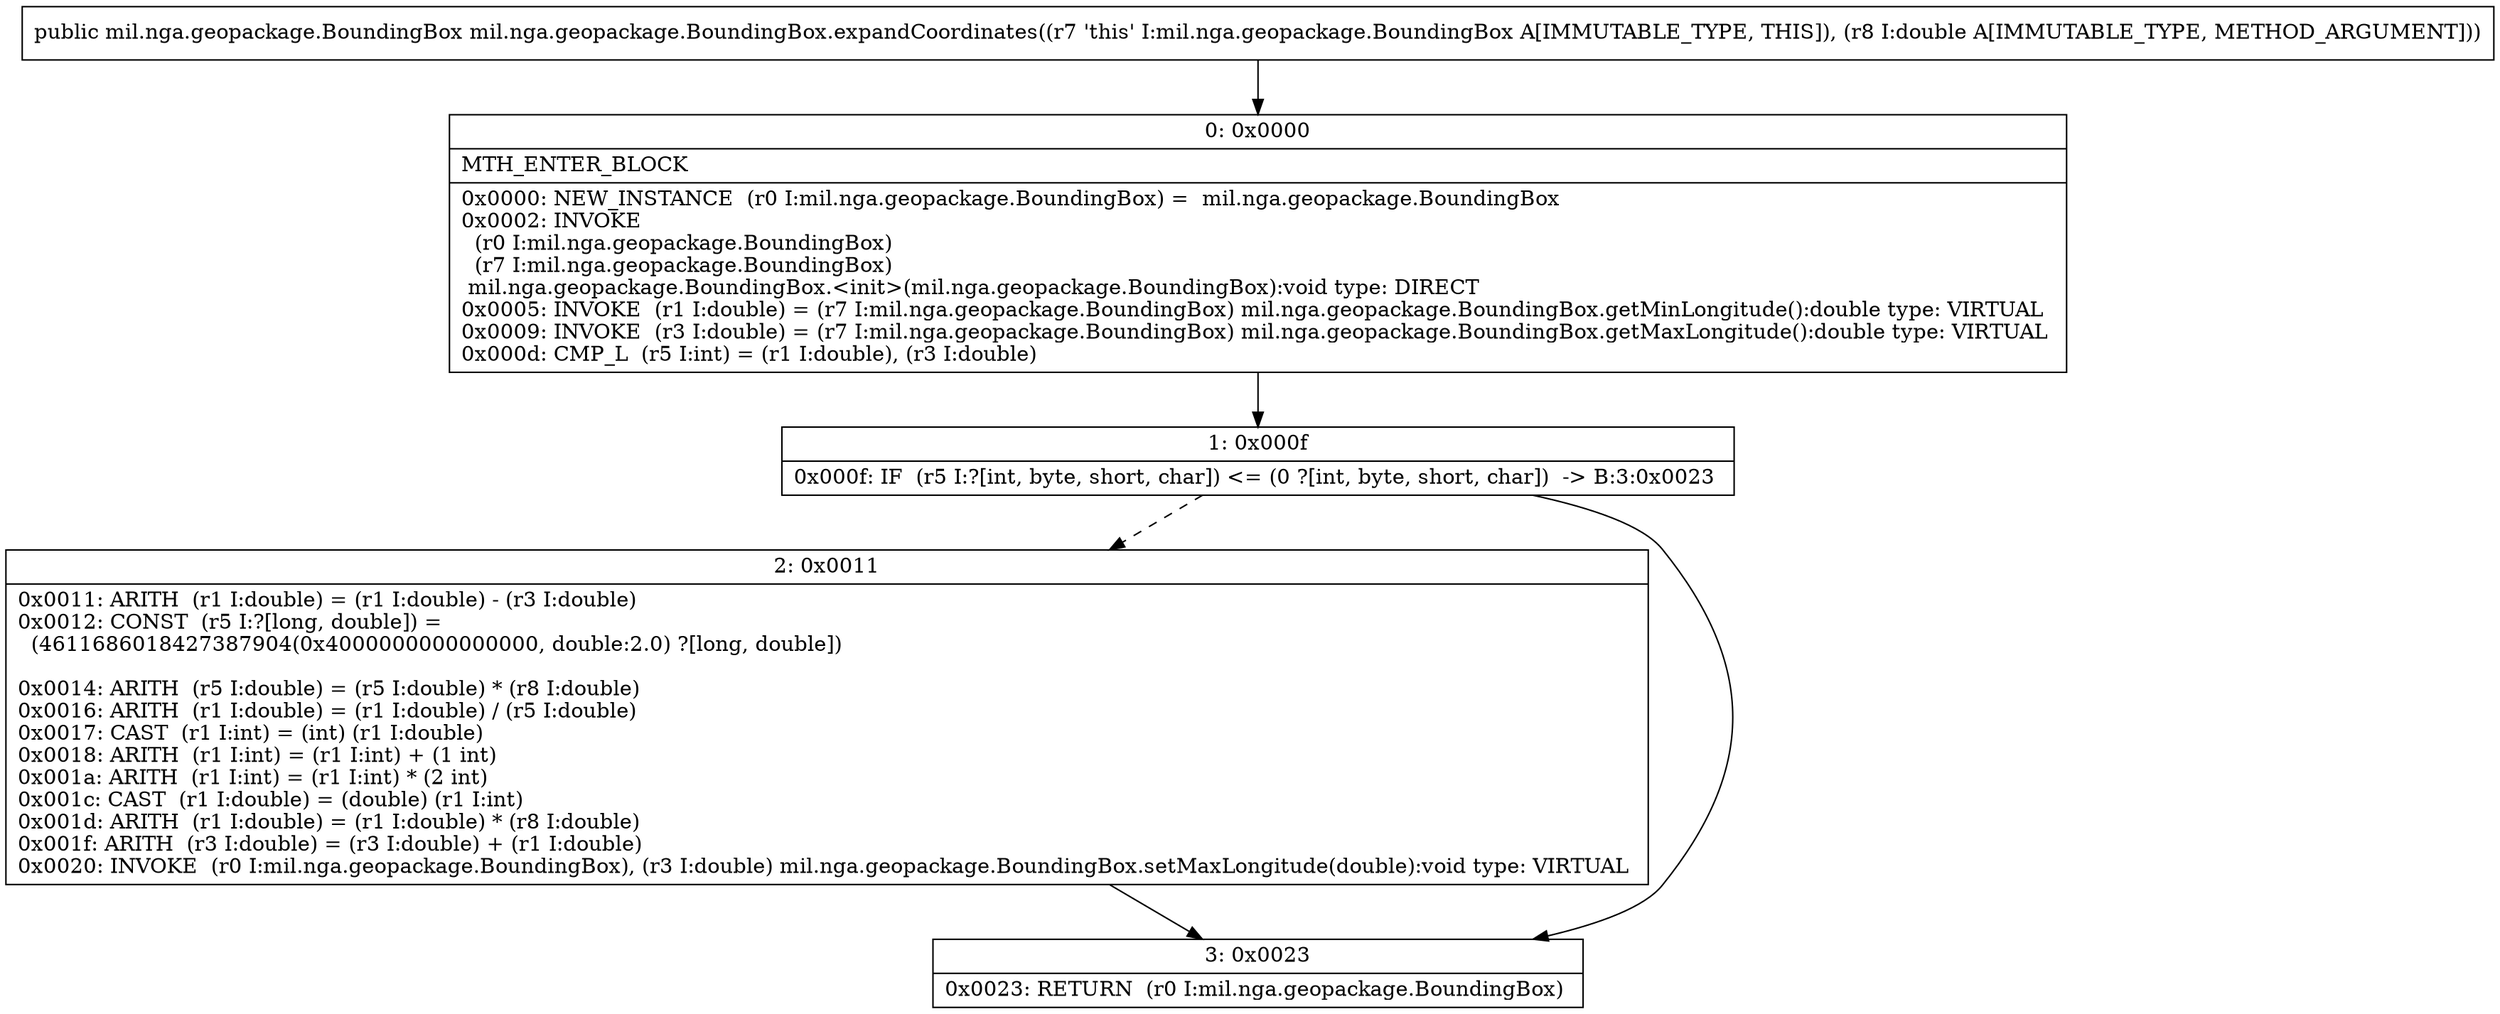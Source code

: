 digraph "CFG formil.nga.geopackage.BoundingBox.expandCoordinates(D)Lmil\/nga\/geopackage\/BoundingBox;" {
Node_0 [shape=record,label="{0\:\ 0x0000|MTH_ENTER_BLOCK\l|0x0000: NEW_INSTANCE  (r0 I:mil.nga.geopackage.BoundingBox) =  mil.nga.geopackage.BoundingBox \l0x0002: INVOKE  \l  (r0 I:mil.nga.geopackage.BoundingBox)\l  (r7 I:mil.nga.geopackage.BoundingBox)\l mil.nga.geopackage.BoundingBox.\<init\>(mil.nga.geopackage.BoundingBox):void type: DIRECT \l0x0005: INVOKE  (r1 I:double) = (r7 I:mil.nga.geopackage.BoundingBox) mil.nga.geopackage.BoundingBox.getMinLongitude():double type: VIRTUAL \l0x0009: INVOKE  (r3 I:double) = (r7 I:mil.nga.geopackage.BoundingBox) mil.nga.geopackage.BoundingBox.getMaxLongitude():double type: VIRTUAL \l0x000d: CMP_L  (r5 I:int) = (r1 I:double), (r3 I:double) \l}"];
Node_1 [shape=record,label="{1\:\ 0x000f|0x000f: IF  (r5 I:?[int, byte, short, char]) \<= (0 ?[int, byte, short, char])  \-\> B:3:0x0023 \l}"];
Node_2 [shape=record,label="{2\:\ 0x0011|0x0011: ARITH  (r1 I:double) = (r1 I:double) \- (r3 I:double) \l0x0012: CONST  (r5 I:?[long, double]) = \l  (4611686018427387904(0x4000000000000000, double:2.0) ?[long, double])\l \l0x0014: ARITH  (r5 I:double) = (r5 I:double) * (r8 I:double) \l0x0016: ARITH  (r1 I:double) = (r1 I:double) \/ (r5 I:double) \l0x0017: CAST  (r1 I:int) = (int) (r1 I:double) \l0x0018: ARITH  (r1 I:int) = (r1 I:int) + (1 int) \l0x001a: ARITH  (r1 I:int) = (r1 I:int) * (2 int) \l0x001c: CAST  (r1 I:double) = (double) (r1 I:int) \l0x001d: ARITH  (r1 I:double) = (r1 I:double) * (r8 I:double) \l0x001f: ARITH  (r3 I:double) = (r3 I:double) + (r1 I:double) \l0x0020: INVOKE  (r0 I:mil.nga.geopackage.BoundingBox), (r3 I:double) mil.nga.geopackage.BoundingBox.setMaxLongitude(double):void type: VIRTUAL \l}"];
Node_3 [shape=record,label="{3\:\ 0x0023|0x0023: RETURN  (r0 I:mil.nga.geopackage.BoundingBox) \l}"];
MethodNode[shape=record,label="{public mil.nga.geopackage.BoundingBox mil.nga.geopackage.BoundingBox.expandCoordinates((r7 'this' I:mil.nga.geopackage.BoundingBox A[IMMUTABLE_TYPE, THIS]), (r8 I:double A[IMMUTABLE_TYPE, METHOD_ARGUMENT])) }"];
MethodNode -> Node_0;
Node_0 -> Node_1;
Node_1 -> Node_2[style=dashed];
Node_1 -> Node_3;
Node_2 -> Node_3;
}

